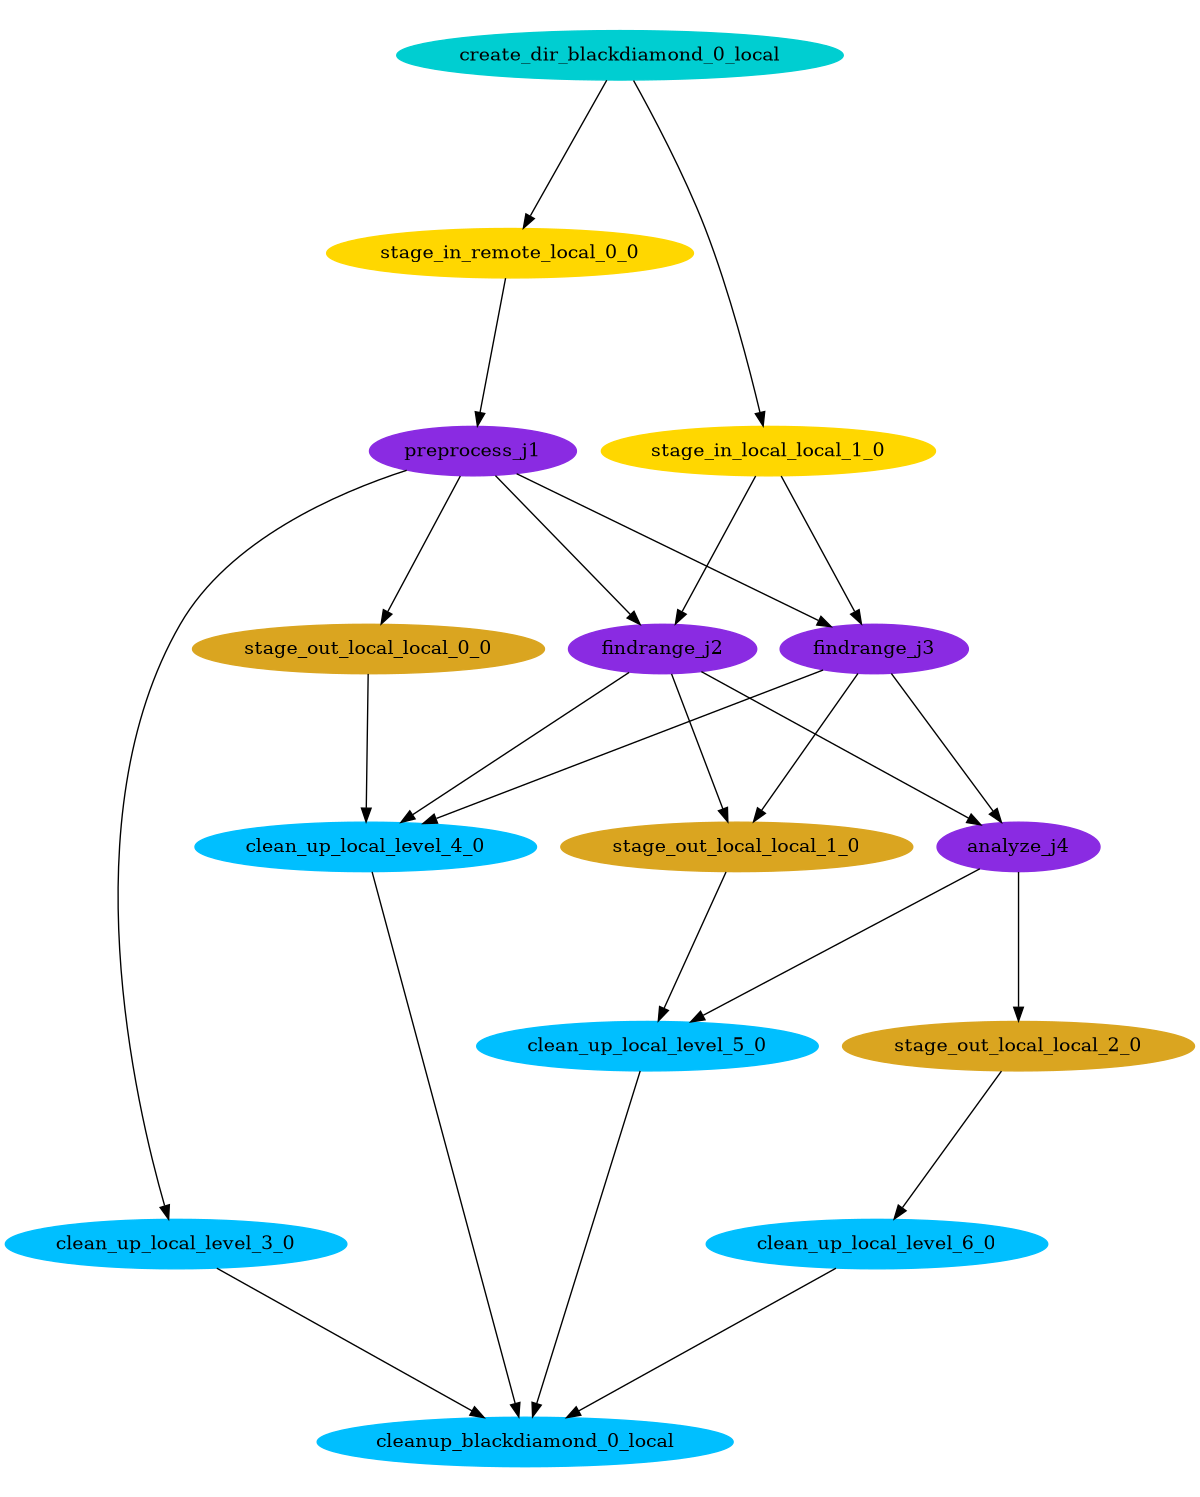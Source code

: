 digraph E {
size="8.0,10.0"
ratio=fill
node [shape=ellipse]
edge [arrowhead=normal, arrowsize=1.0]
	"stage_in_remote_local_0_0" [color=gold,style=filled,label="stage_in_remote_local_0_0"]
	"stage_out_local_local_2_0" [color=goldenrod,style=filled,label="stage_out_local_local_2_0"]
	"stage_out_local_local_1_0" [color=goldenrod,style=filled,label="stage_out_local_local_1_0"]
	"clean_up_local_level_3_0" [color=deepskyblue,style=filled,label="clean_up_local_level_3_0"]
	"stage_out_local_local_0_0" [color=goldenrod,style=filled,label="stage_out_local_local_0_0"]
	"clean_up_local_level_4_0" [color=deepskyblue,style=filled,label="clean_up_local_level_4_0"]
	"preprocess_j1" [color=blueviolet,style=filled,label="preprocess_j1"]
	"clean_up_local_level_5_0" [color=deepskyblue,style=filled,label="clean_up_local_level_5_0"]
	"clean_up_local_level_6_0" [color=deepskyblue,style=filled,label="clean_up_local_level_6_0"]
	"stage_in_local_local_1_0" [color=gold,style=filled,label="stage_in_local_local_1_0"]
	"create_dir_blackdiamond_0_local" [color=darkturquoise,style=filled,label="create_dir_blackdiamond_0_local"]
	"findrange_j2" [color=blueviolet,style=filled,label="findrange_j2"]
	"analyze_j4" [color=blueviolet,style=filled,label="analyze_j4"]
	"findrange_j3" [color=blueviolet,style=filled,label="findrange_j3"]
	"cleanup_blackdiamond_0_local" [color=deepskyblue,style=filled,label="cleanup_blackdiamond_0_local"]

	"stage_in_remote_local_0_0" -> "preprocess_j1"
	"stage_out_local_local_2_0" -> "clean_up_local_level_6_0"
	"stage_out_local_local_1_0" -> "clean_up_local_level_5_0"
	"clean_up_local_level_3_0" -> "cleanup_blackdiamond_0_local"
	"stage_out_local_local_0_0" -> "clean_up_local_level_4_0"
	"clean_up_local_level_4_0" -> "cleanup_blackdiamond_0_local"
	"preprocess_j1" -> "findrange_j2"
	"preprocess_j1" -> "findrange_j3"
	"preprocess_j1" -> "clean_up_local_level_3_0"
	"preprocess_j1" -> "stage_out_local_local_0_0"
	"clean_up_local_level_5_0" -> "cleanup_blackdiamond_0_local"
	"clean_up_local_level_6_0" -> "cleanup_blackdiamond_0_local"
	"stage_in_local_local_1_0" -> "findrange_j2"
	"stage_in_local_local_1_0" -> "findrange_j3"
	"create_dir_blackdiamond_0_local" -> "stage_in_remote_local_0_0"
	"create_dir_blackdiamond_0_local" -> "stage_in_local_local_1_0"
	"findrange_j2" -> "analyze_j4"
	"findrange_j2" -> "stage_out_local_local_1_0"
	"findrange_j2" -> "clean_up_local_level_4_0"
	"analyze_j4" -> "stage_out_local_local_2_0"
	"analyze_j4" -> "clean_up_local_level_5_0"
	"findrange_j3" -> "analyze_j4"
	"findrange_j3" -> "stage_out_local_local_1_0"
	"findrange_j3" -> "clean_up_local_level_4_0"
}
